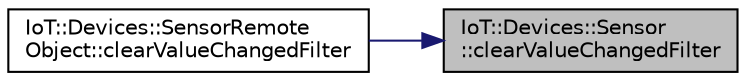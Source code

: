 digraph "IoT::Devices::Sensor::clearValueChangedFilter"
{
 // LATEX_PDF_SIZE
  edge [fontname="Helvetica",fontsize="10",labelfontname="Helvetica",labelfontsize="10"];
  node [fontname="Helvetica",fontsize="10",shape=record];
  rankdir="RL";
  Node1 [label="IoT::Devices::Sensor\l::clearValueChangedFilter",height=0.2,width=0.4,color="black", fillcolor="grey75", style="filled", fontcolor="black",tooltip="Returns true if a valid value is available."];
  Node1 -> Node2 [dir="back",color="midnightblue",fontsize="10",style="solid",fontname="Helvetica"];
  Node2 [label="IoT::Devices::SensorRemote\lObject::clearValueChangedFilter",height=0.2,width=0.4,color="black", fillcolor="white", style="filled",URL="$classIoT_1_1Devices_1_1SensorRemoteObject.html#a8eaf8dff91cfcd4f8ed418c849cb03dd",tooltip="Destroys the SensorRemoteObject."];
}
